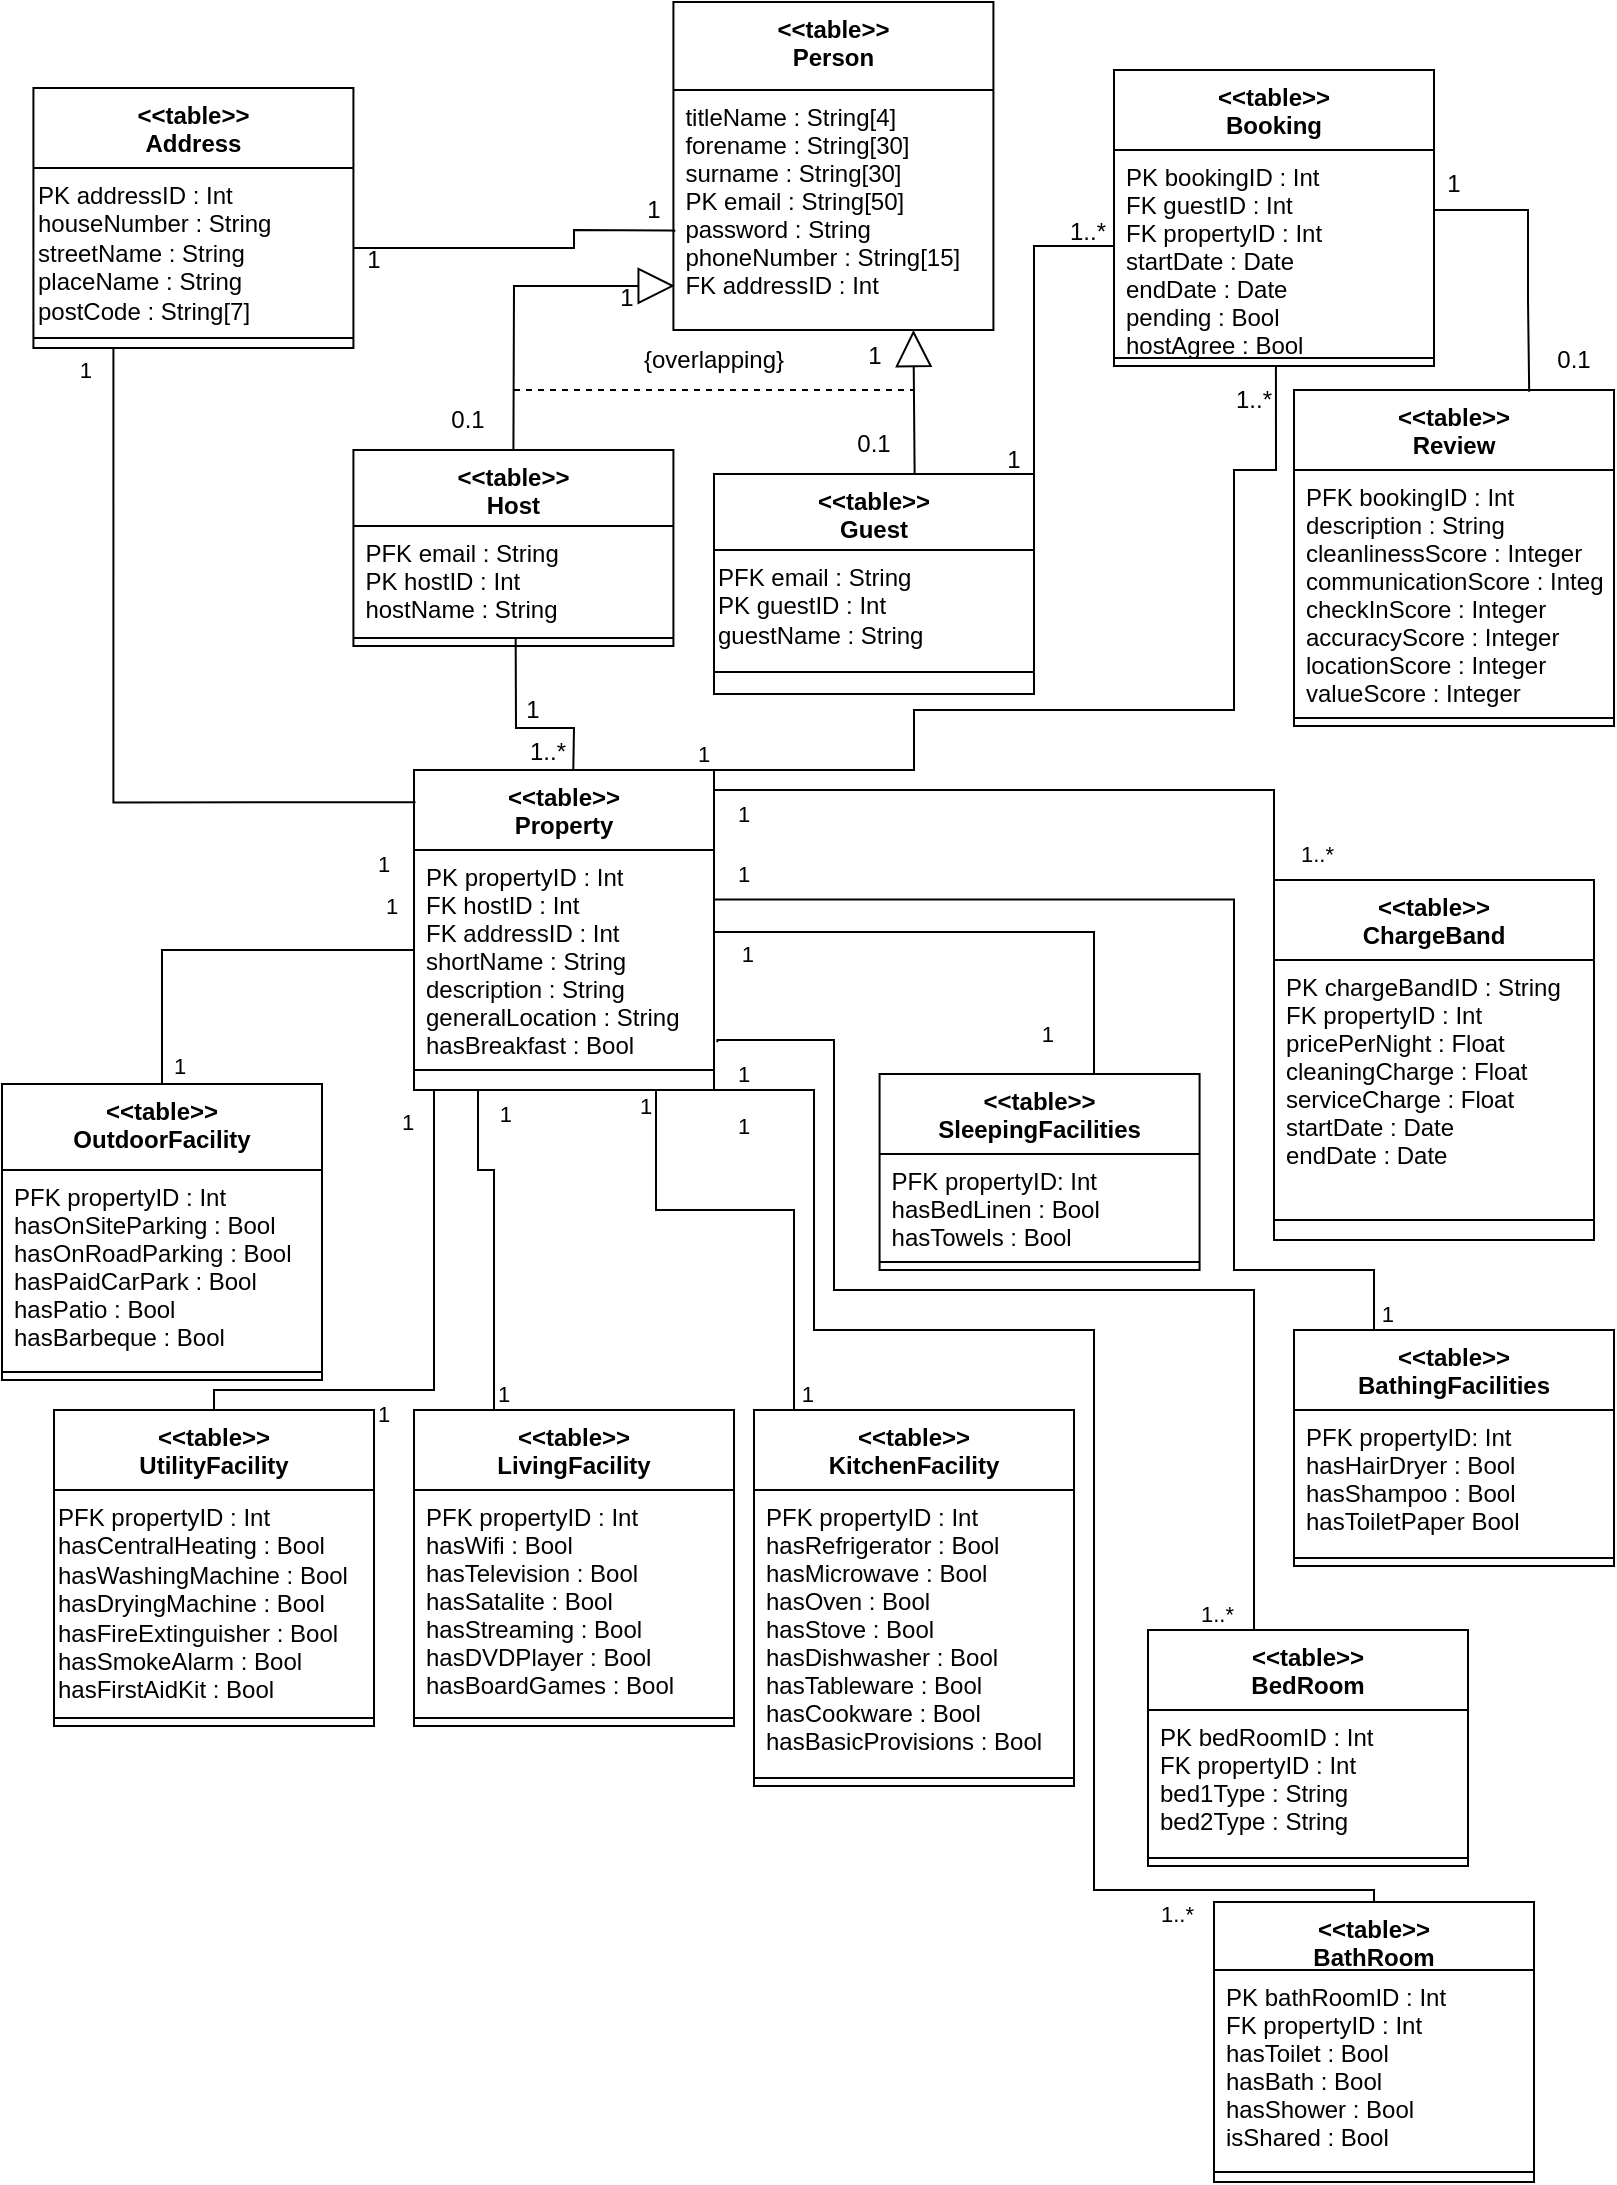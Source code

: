<mxfile version="15.8.2" type="google"><diagram id="HWS-nVBATMp5PpcYmyVF" name="Page-1"><mxGraphModel dx="1808" dy="526" grid="1" gridSize="10" guides="1" tooltips="1" connect="1" arrows="1" fold="1" page="1" pageScale="1" pageWidth="827" pageHeight="1169" math="0" shadow="0"><root><mxCell id="0"/><mxCell id="1" parent="0"/><mxCell id="xe6AdrqsyEQOGVjuTlJo-91" value="&lt;&lt;table&gt;&gt;&#10;Person" style="swimlane;fontStyle=1;align=center;verticalAlign=top;childLayout=stackLayout;horizontal=1;startSize=44;horizontalStack=0;resizeParent=1;resizeParentMax=0;resizeLast=0;collapsible=1;marginBottom=0;" parent="1" vertex="1"><mxGeometry x="-480.29" y="16" width="160" height="164" as="geometry"/></mxCell><mxCell id="xe6AdrqsyEQOGVjuTlJo-92" value="titleName : String[4]&#10;forename : String[30]&#10;surname : String[30]&#10;PK email : String[50]&#10;password : String&#10;phoneNumber : String[15]&#10;FK addressID : Int" style="text;strokeColor=none;fillColor=none;align=left;verticalAlign=top;spacingLeft=4;spacingRight=4;overflow=hidden;rotatable=0;points=[[0,0.5],[1,0.5]];portConstraint=eastwest;" parent="xe6AdrqsyEQOGVjuTlJo-91" vertex="1"><mxGeometry y="44" width="160" height="120" as="geometry"/></mxCell><mxCell id="xe6AdrqsyEQOGVjuTlJo-94" value="&lt;&lt;table&gt;&gt;&#10;Address" style="swimlane;fontStyle=1;align=center;verticalAlign=top;childLayout=stackLayout;horizontal=1;startSize=40;horizontalStack=0;resizeParent=1;resizeParentMax=0;resizeLast=0;collapsible=1;marginBottom=0;" parent="1" vertex="1"><mxGeometry x="-800.29" y="59" width="160" height="130" as="geometry"/></mxCell><mxCell id="xe6AdrqsyEQOGVjuTlJo-95" value="&lt;div&gt;&lt;span&gt;PK addressID : Int&lt;/span&gt;&lt;/div&gt;&lt;div&gt;&lt;span&gt;houseNumber : String&lt;/span&gt;&lt;/div&gt;&lt;div&gt;&lt;span&gt;streetName : String&lt;/span&gt;&lt;/div&gt;&lt;div&gt;&lt;span&gt;placeName : String&lt;/span&gt;&lt;/div&gt;&lt;div&gt;&lt;span&gt;postCode : String[7]&lt;/span&gt;&lt;/div&gt;" style="text;html=1;align=left;verticalAlign=top;resizable=0;points=[];autosize=1;strokeColor=none;fillColor=none;" parent="xe6AdrqsyEQOGVjuTlJo-94" vertex="1"><mxGeometry y="40" width="160" height="80" as="geometry"/></mxCell><mxCell id="xe6AdrqsyEQOGVjuTlJo-96" value="" style="line;strokeWidth=1;fillColor=none;align=left;verticalAlign=middle;spacingTop=-1;spacingLeft=3;spacingRight=3;rotatable=0;labelPosition=right;points=[];portConstraint=eastwest;" parent="xe6AdrqsyEQOGVjuTlJo-94" vertex="1"><mxGeometry y="120" width="160" height="10" as="geometry"/></mxCell><mxCell id="xe6AdrqsyEQOGVjuTlJo-97" value="" style="endArrow=none;html=1;edgeStyle=orthogonalEdgeStyle;rounded=0;exitX=0.006;exitY=0.586;exitDx=0;exitDy=0;exitPerimeter=0;" parent="1" source="xe6AdrqsyEQOGVjuTlJo-92" target="xe6AdrqsyEQOGVjuTlJo-95" edge="1"><mxGeometry relative="1" as="geometry"><mxPoint x="170" y="220" as="sourcePoint"/><mxPoint x="820" y="155" as="targetPoint"/><Array as="points"><mxPoint x="-482" y="130"/><mxPoint x="-530" y="130"/><mxPoint x="-530" y="139"/></Array></mxGeometry></mxCell><mxCell id="xe6AdrqsyEQOGVjuTlJo-100" value="&lt;&lt;table&gt;&gt;&#10;Property" style="swimlane;fontStyle=1;align=center;verticalAlign=top;childLayout=stackLayout;horizontal=1;startSize=40;horizontalStack=0;resizeParent=1;resizeParentMax=0;resizeLast=0;collapsible=1;marginBottom=0;" parent="1" vertex="1"><mxGeometry x="-610" y="400" width="150" height="160" as="geometry"/></mxCell><mxCell id="xe6AdrqsyEQOGVjuTlJo-101" value="PK propertyID : Int&#10;FK hostID : Int&#10;FK addressID : Int&#10;shortName : String&#10;description : String&#10;generalLocation : String&#10;hasBreakfast : Bool" style="text;strokeColor=none;fillColor=none;align=left;verticalAlign=top;spacingLeft=4;spacingRight=4;overflow=hidden;rotatable=0;points=[[0,0.5],[1,0.5]];portConstraint=eastwest;" parent="xe6AdrqsyEQOGVjuTlJo-100" vertex="1"><mxGeometry y="40" width="150" height="100" as="geometry"/></mxCell><mxCell id="xe6AdrqsyEQOGVjuTlJo-102" value="" style="line;strokeWidth=1;fillColor=none;align=left;verticalAlign=middle;spacingTop=-1;spacingLeft=3;spacingRight=3;rotatable=0;labelPosition=right;points=[];portConstraint=eastwest;" parent="xe6AdrqsyEQOGVjuTlJo-100" vertex="1"><mxGeometry y="140" width="150" height="20" as="geometry"/></mxCell><mxCell id="xe6AdrqsyEQOGVjuTlJo-107" value="" style="endArrow=none;html=1;edgeStyle=orthogonalEdgeStyle;rounded=0;entryX=0.25;entryY=1;entryDx=0;entryDy=0;exitX=0.005;exitY=0.101;exitDx=0;exitDy=0;exitPerimeter=0;" parent="1" source="xe6AdrqsyEQOGVjuTlJo-100" target="xe6AdrqsyEQOGVjuTlJo-94" edge="1"><mxGeometry relative="1" as="geometry"><mxPoint x="200" y="316.76" as="sourcePoint"/><mxPoint x="360" y="316.76" as="targetPoint"/></mxGeometry></mxCell><mxCell id="xe6AdrqsyEQOGVjuTlJo-109" value="1" style="edgeLabel;resizable=0;html=1;align=right;verticalAlign=bottom;" parent="xe6AdrqsyEQOGVjuTlJo-107" connectable="0" vertex="1"><mxGeometry x="1" relative="1" as="geometry"><mxPoint x="-10" y="20" as="offset"/></mxGeometry></mxCell><mxCell id="xe6AdrqsyEQOGVjuTlJo-113" value="&lt;&lt;table&gt;&gt;&#10;SleepingFacilities" style="swimlane;fontStyle=1;align=center;verticalAlign=top;childLayout=stackLayout;horizontal=1;startSize=40;horizontalStack=0;resizeParent=1;resizeParentMax=0;resizeLast=0;collapsible=1;marginBottom=0;" parent="1" vertex="1"><mxGeometry x="-377.21" y="552" width="160" height="98" as="geometry"/></mxCell><mxCell id="xe6AdrqsyEQOGVjuTlJo-114" value="PFK propertyID: Int&#10;hasBedLinen : Bool&#10;hasTowels : Bool" style="text;strokeColor=none;fillColor=none;align=left;verticalAlign=top;spacingLeft=4;spacingRight=4;overflow=hidden;rotatable=0;points=[[0,0.5],[1,0.5]];portConstraint=eastwest;" parent="xe6AdrqsyEQOGVjuTlJo-113" vertex="1"><mxGeometry y="40" width="160" height="50" as="geometry"/></mxCell><mxCell id="xe6AdrqsyEQOGVjuTlJo-115" value="" style="line;strokeWidth=1;fillColor=none;align=left;verticalAlign=middle;spacingTop=-1;spacingLeft=3;spacingRight=3;rotatable=0;labelPosition=right;points=[];portConstraint=eastwest;" parent="xe6AdrqsyEQOGVjuTlJo-113" vertex="1"><mxGeometry y="90" width="160" height="8" as="geometry"/></mxCell><mxCell id="xe6AdrqsyEQOGVjuTlJo-117" value="&lt;&lt;table&gt;&gt;&#10;BedRoom" style="swimlane;fontStyle=1;align=center;verticalAlign=top;childLayout=stackLayout;horizontal=1;startSize=40;horizontalStack=0;resizeParent=1;resizeParentMax=0;resizeLast=0;collapsible=1;marginBottom=0;" parent="1" vertex="1"><mxGeometry x="-243" y="830" width="160" height="118" as="geometry"/></mxCell><mxCell id="xe6AdrqsyEQOGVjuTlJo-118" value="PK bedRoomID : Int&#10;FK propertyID : Int&#10;bed1Type : String&#10;bed2Type : String" style="text;strokeColor=none;fillColor=none;align=left;verticalAlign=top;spacingLeft=4;spacingRight=4;overflow=hidden;rotatable=0;points=[[0,0.5],[1,0.5]];portConstraint=eastwest;" parent="xe6AdrqsyEQOGVjuTlJo-117" vertex="1"><mxGeometry y="40" width="160" height="70" as="geometry"/></mxCell><mxCell id="KgPP-4eRz9PSKWzr4IXV-16" value="" style="line;strokeWidth=1;fillColor=none;align=left;verticalAlign=middle;spacingTop=-1;spacingLeft=3;spacingRight=3;rotatable=0;labelPosition=right;points=[];portConstraint=eastwest;" parent="xe6AdrqsyEQOGVjuTlJo-117" vertex="1"><mxGeometry y="110" width="160" height="8" as="geometry"/></mxCell><mxCell id="xe6AdrqsyEQOGVjuTlJo-120" value="" style="endArrow=none;html=1;edgeStyle=orthogonalEdgeStyle;rounded=0;entryX=0.5;entryY=0;entryDx=0;entryDy=0;exitX=1.011;exitY=0.961;exitDx=0;exitDy=0;exitPerimeter=0;" parent="1" target="xe6AdrqsyEQOGVjuTlJo-117" edge="1" source="xe6AdrqsyEQOGVjuTlJo-101"><mxGeometry relative="1" as="geometry"><mxPoint x="-229" y="650" as="sourcePoint"/><mxPoint x="130" y="639" as="targetPoint"/><Array as="points"><mxPoint x="-458" y="535"/><mxPoint x="-400" y="535"/><mxPoint x="-400" y="660"/><mxPoint x="-190" y="660"/><mxPoint x="-190" y="830"/></Array></mxGeometry></mxCell><mxCell id="xe6AdrqsyEQOGVjuTlJo-121" value="&lt;span style=&quot;text-align: right&quot;&gt;1&lt;/span&gt;" style="edgeLabel;resizable=0;html=1;align=left;verticalAlign=bottom;" parent="xe6AdrqsyEQOGVjuTlJo-120" connectable="0" vertex="1"><mxGeometry x="-1" relative="1" as="geometry"><mxPoint x="-41" y="40" as="offset"/></mxGeometry></mxCell><mxCell id="xe6AdrqsyEQOGVjuTlJo-122" value="1..*" style="edgeLabel;resizable=0;html=1;align=right;verticalAlign=bottom;" parent="xe6AdrqsyEQOGVjuTlJo-120" connectable="0" vertex="1"><mxGeometry x="1" relative="1" as="geometry"><mxPoint x="-37" as="offset"/></mxGeometry></mxCell><mxCell id="xe6AdrqsyEQOGVjuTlJo-123" value="&lt;&lt;table&gt;&gt;&#10;BathingFacilities" style="swimlane;fontStyle=1;align=center;verticalAlign=top;childLayout=stackLayout;horizontal=1;startSize=40;horizontalStack=0;resizeParent=1;resizeParentMax=0;resizeLast=0;collapsible=1;marginBottom=0;" parent="1" vertex="1"><mxGeometry x="-170" y="680" width="160" height="118" as="geometry"/></mxCell><mxCell id="xe6AdrqsyEQOGVjuTlJo-124" value="PFK propertyID: Int&#10;hasHairDryer : Bool&#10;hasShampoo : Bool&#10;hasToiletPaper Bool" style="text;strokeColor=none;fillColor=none;align=left;verticalAlign=top;spacingLeft=4;spacingRight=4;overflow=hidden;rotatable=0;points=[[0,0.5],[1,0.5]];portConstraint=eastwest;" parent="xe6AdrqsyEQOGVjuTlJo-123" vertex="1"><mxGeometry y="40" width="160" height="70" as="geometry"/></mxCell><mxCell id="xe6AdrqsyEQOGVjuTlJo-125" value="" style="line;strokeWidth=1;fillColor=none;align=left;verticalAlign=middle;spacingTop=-1;spacingLeft=3;spacingRight=3;rotatable=0;labelPosition=right;points=[];portConstraint=eastwest;" parent="xe6AdrqsyEQOGVjuTlJo-123" vertex="1"><mxGeometry y="110" width="160" height="8" as="geometry"/></mxCell><mxCell id="xe6AdrqsyEQOGVjuTlJo-127" value="&lt;&lt;table&gt;&gt;&#10;KitchenFacility" style="swimlane;fontStyle=1;align=center;verticalAlign=top;childLayout=stackLayout;horizontal=1;startSize=40;horizontalStack=0;resizeParent=1;resizeParentMax=0;resizeLast=0;collapsible=1;marginBottom=0;" parent="1" vertex="1"><mxGeometry x="-440" y="720" width="160" height="188" as="geometry"/></mxCell><mxCell id="xe6AdrqsyEQOGVjuTlJo-128" value="PFK propertyID : Int&#10;hasRefrigerator : Bool&#10;hasMicrowave : Bool&#10;hasOven : Bool&#10;hasStove : Bool&#10;hasDishwasher : Bool&#10;hasTableware : Bool&#10;hasCookware : Bool&#10;hasBasicProvisions : Bool&#10;" style="text;strokeColor=none;fillColor=none;align=left;verticalAlign=top;spacingLeft=4;spacingRight=4;overflow=hidden;rotatable=0;points=[[0,0.5],[1,0.5]];portConstraint=eastwest;" parent="xe6AdrqsyEQOGVjuTlJo-127" vertex="1"><mxGeometry y="40" width="160" height="140" as="geometry"/></mxCell><mxCell id="xe6AdrqsyEQOGVjuTlJo-129" value="" style="line;strokeWidth=1;fillColor=none;align=left;verticalAlign=middle;spacingTop=-1;spacingLeft=3;spacingRight=3;rotatable=0;labelPosition=right;points=[];portConstraint=eastwest;" parent="xe6AdrqsyEQOGVjuTlJo-127" vertex="1"><mxGeometry y="180" width="160" height="8" as="geometry"/></mxCell><mxCell id="xe6AdrqsyEQOGVjuTlJo-130" value="&lt;&lt;table&gt;&gt;&#10;BathRoom" style="swimlane;fontStyle=1;align=center;verticalAlign=top;childLayout=stackLayout;horizontal=1;startSize=34;horizontalStack=0;resizeParent=1;resizeParentMax=0;resizeLast=0;collapsible=1;marginBottom=0;" parent="1" vertex="1"><mxGeometry x="-210" y="966" width="160" height="140" as="geometry"/></mxCell><mxCell id="xe6AdrqsyEQOGVjuTlJo-131" value="PK bathRoomID : Int&#10;FK propertyID : Int&#10;hasToilet : Bool&#10;hasBath : Bool&#10;hasShower : Bool&#10;isShared : Bool" style="text;strokeColor=none;fillColor=none;align=left;verticalAlign=top;spacingLeft=4;spacingRight=4;overflow=hidden;rotatable=0;points=[[0,0.5],[1,0.5]];portConstraint=eastwest;" parent="xe6AdrqsyEQOGVjuTlJo-130" vertex="1"><mxGeometry y="34" width="160" height="96" as="geometry"/></mxCell><mxCell id="xe6AdrqsyEQOGVjuTlJo-132" value="" style="line;strokeWidth=1;fillColor=none;align=left;verticalAlign=middle;spacingTop=-1;spacingLeft=3;spacingRight=3;rotatable=0;labelPosition=right;points=[];portConstraint=eastwest;" parent="xe6AdrqsyEQOGVjuTlJo-130" vertex="1"><mxGeometry y="130" width="160" height="10" as="geometry"/></mxCell><mxCell id="xe6AdrqsyEQOGVjuTlJo-133" value="&lt;&lt;table&gt;&gt;&#10;LivingFacility" style="swimlane;fontStyle=1;align=center;verticalAlign=top;childLayout=stackLayout;horizontal=1;startSize=40;horizontalStack=0;resizeParent=1;resizeParentMax=0;resizeLast=0;collapsible=1;marginBottom=0;" parent="1" vertex="1"><mxGeometry x="-610" y="720" width="160" height="158" as="geometry"/></mxCell><mxCell id="xe6AdrqsyEQOGVjuTlJo-134" value="PFK propertyID : Int&#10;hasWifi : Bool&#10;hasTelevision : Bool&#10;hasSatalite : Bool&#10;hasStreaming : Bool&#10;hasDVDPlayer : Bool&#10;hasBoardGames : Bool" style="text;strokeColor=none;fillColor=none;align=left;verticalAlign=top;spacingLeft=4;spacingRight=4;overflow=hidden;rotatable=0;points=[[0,0.5],[1,0.5]];portConstraint=eastwest;" parent="xe6AdrqsyEQOGVjuTlJo-133" vertex="1"><mxGeometry y="40" width="160" height="110" as="geometry"/></mxCell><mxCell id="xe6AdrqsyEQOGVjuTlJo-135" value="" style="line;strokeWidth=1;fillColor=none;align=left;verticalAlign=middle;spacingTop=-1;spacingLeft=3;spacingRight=3;rotatable=0;labelPosition=right;points=[];portConstraint=eastwest;" parent="xe6AdrqsyEQOGVjuTlJo-133" vertex="1"><mxGeometry y="150" width="160" height="8" as="geometry"/></mxCell><mxCell id="xe6AdrqsyEQOGVjuTlJo-136" value="&lt;&lt;table&gt;&gt;&#10;UtilityFacility" style="swimlane;fontStyle=1;align=center;verticalAlign=top;childLayout=stackLayout;horizontal=1;startSize=40;horizontalStack=0;resizeParent=1;resizeParentMax=0;resizeLast=0;collapsible=1;marginBottom=0;" parent="1" vertex="1"><mxGeometry x="-790" y="720" width="160" height="158" as="geometry"/></mxCell><mxCell id="X_RIKbsmB0rSq5W4rJnQ-1" value="&lt;span&gt;PFK propertyID :&amp;nbsp;&lt;/span&gt;&lt;span&gt;Int&lt;/span&gt;&lt;br style=&quot;padding: 0px ; margin: 0px&quot;&gt;hasCentralHeating : Bool&lt;br&gt;hasWashingMachine : Bool&lt;br&gt;hasDryingMachine : Bool&lt;br&gt;hasFireExtinguisher : Bool&lt;br&gt;hasSmokeAlarm : Bool&lt;br&gt;hasFirstAidKit : Bool" style="text;html=1;strokeColor=none;fillColor=none;align=left;verticalAlign=top;whiteSpace=wrap;rounded=0;" parent="xe6AdrqsyEQOGVjuTlJo-136" vertex="1"><mxGeometry y="40" width="160" height="110" as="geometry"/></mxCell><mxCell id="xe6AdrqsyEQOGVjuTlJo-138" value="" style="line;strokeWidth=1;fillColor=none;align=left;verticalAlign=middle;spacingTop=-1;spacingLeft=3;spacingRight=3;rotatable=0;labelPosition=right;points=[];portConstraint=eastwest;" parent="xe6AdrqsyEQOGVjuTlJo-136" vertex="1"><mxGeometry y="150" width="160" height="8" as="geometry"/></mxCell><mxCell id="xe6AdrqsyEQOGVjuTlJo-139" value="&lt;&lt;table&gt;&gt;&#10;OutdoorFacility" style="swimlane;fontStyle=1;align=center;verticalAlign=top;childLayout=stackLayout;horizontal=1;startSize=43;horizontalStack=0;resizeParent=1;resizeParentMax=0;resizeLast=0;collapsible=1;marginBottom=0;" parent="1" vertex="1"><mxGeometry x="-816" y="557" width="160" height="148" as="geometry"/></mxCell><mxCell id="xe6AdrqsyEQOGVjuTlJo-140" value="PFK propertyID : Int&#10;hasOnSiteParking : Bool&#10;hasOnRoadParking : Bool&#10;hasPaidCarPark : Bool&#10;hasPatio : Bool&#10;hasBarbeque : Bool" style="text;strokeColor=none;fillColor=none;align=left;verticalAlign=top;spacingLeft=4;spacingRight=4;overflow=hidden;rotatable=0;points=[[0,0.5],[1,0.5]];portConstraint=eastwest;" parent="xe6AdrqsyEQOGVjuTlJo-139" vertex="1"><mxGeometry y="43" width="160" height="97" as="geometry"/></mxCell><mxCell id="xe6AdrqsyEQOGVjuTlJo-141" value="" style="line;strokeWidth=1;fillColor=none;align=left;verticalAlign=middle;spacingTop=-1;spacingLeft=3;spacingRight=3;rotatable=0;labelPosition=right;points=[];portConstraint=eastwest;" parent="xe6AdrqsyEQOGVjuTlJo-139" vertex="1"><mxGeometry y="140" width="160" height="8" as="geometry"/></mxCell><mxCell id="xe6AdrqsyEQOGVjuTlJo-148" value="" style="endArrow=none;html=1;edgeStyle=orthogonalEdgeStyle;rounded=0;entryX=0.5;entryY=0;entryDx=0;entryDy=0;" parent="1" target="xe6AdrqsyEQOGVjuTlJo-136" edge="1"><mxGeometry relative="1" as="geometry"><mxPoint x="-600" y="560" as="sourcePoint"/><mxPoint x="500" y="660" as="targetPoint"/><Array as="points"><mxPoint x="-600" y="610"/><mxPoint x="-600" y="710"/><mxPoint x="-710" y="710"/></Array></mxGeometry></mxCell><mxCell id="xe6AdrqsyEQOGVjuTlJo-150" value="1" style="edgeLabel;resizable=0;html=1;align=right;verticalAlign=bottom;" parent="xe6AdrqsyEQOGVjuTlJo-148" connectable="0" vertex="1"><mxGeometry x="1" relative="1" as="geometry"><mxPoint x="270" y="-220" as="offset"/></mxGeometry></mxCell><mxCell id="xe6AdrqsyEQOGVjuTlJo-151" value="" style="endArrow=none;html=1;edgeStyle=orthogonalEdgeStyle;rounded=0;entryX=0.5;entryY=0;entryDx=0;entryDy=0;exitX=1;exitY=1;exitDx=0;exitDy=0;" parent="1" source="xe6AdrqsyEQOGVjuTlJo-100" target="xe6AdrqsyEQOGVjuTlJo-130" edge="1"><mxGeometry relative="1" as="geometry"><mxPoint x="-460" y="580" as="sourcePoint"/><mxPoint x="140" y="610" as="targetPoint"/><Array as="points"><mxPoint x="-410" y="560"/><mxPoint x="-410" y="680"/><mxPoint x="-270" y="680"/><mxPoint x="-270" y="960"/><mxPoint x="-130" y="960"/></Array></mxGeometry></mxCell><mxCell id="xe6AdrqsyEQOGVjuTlJo-152" value="&lt;span style=&quot;text-align: right&quot;&gt;1&lt;/span&gt;" style="edgeLabel;resizable=0;html=1;align=left;verticalAlign=bottom;" parent="xe6AdrqsyEQOGVjuTlJo-151" connectable="0" vertex="1"><mxGeometry x="-1" relative="1" as="geometry"><mxPoint x="10" y="26" as="offset"/></mxGeometry></mxCell><mxCell id="xe6AdrqsyEQOGVjuTlJo-153" value="1..*" style="edgeLabel;resizable=0;html=1;align=right;verticalAlign=bottom;" parent="xe6AdrqsyEQOGVjuTlJo-151" connectable="0" vertex="1"><mxGeometry x="1" relative="1" as="geometry"><mxPoint x="-90" y="14" as="offset"/></mxGeometry></mxCell><mxCell id="xe6AdrqsyEQOGVjuTlJo-160" value="&lt;&lt;table&gt;&gt;&#10;ChargeBand" style="swimlane;fontStyle=1;align=center;verticalAlign=top;childLayout=stackLayout;horizontal=1;startSize=40;horizontalStack=0;resizeParent=1;resizeParentMax=0;resizeLast=0;collapsible=1;marginBottom=0;" parent="1" vertex="1"><mxGeometry x="-180" y="455" width="160" height="180" as="geometry"/></mxCell><mxCell id="xe6AdrqsyEQOGVjuTlJo-161" value="PK chargeBandID : String&#10;FK propertyID : Int&#10;pricePerNight : Float&#10;cleaningCharge : Float&#10;serviceCharge : Float&#10;startDate : Date&#10;endDate : Date" style="text;strokeColor=none;fillColor=none;align=left;verticalAlign=top;spacingLeft=4;spacingRight=4;overflow=hidden;rotatable=0;points=[[0,0.5],[1,0.5]];portConstraint=eastwest;" parent="xe6AdrqsyEQOGVjuTlJo-160" vertex="1"><mxGeometry y="40" width="160" height="120" as="geometry"/></mxCell><mxCell id="xe6AdrqsyEQOGVjuTlJo-162" value="" style="line;strokeWidth=1;fillColor=none;align=left;verticalAlign=middle;spacingTop=-1;spacingLeft=3;spacingRight=3;rotatable=0;labelPosition=right;points=[];portConstraint=eastwest;" parent="xe6AdrqsyEQOGVjuTlJo-160" vertex="1"><mxGeometry y="160" width="160" height="20" as="geometry"/></mxCell><mxCell id="xe6AdrqsyEQOGVjuTlJo-163" value="" style="endArrow=none;html=1;edgeStyle=orthogonalEdgeStyle;rounded=0;entryX=0;entryY=0.831;entryDx=0;entryDy=0;entryPerimeter=0;exitX=1;exitY=0;exitDx=0;exitDy=0;" parent="1" source="xe6AdrqsyEQOGVjuTlJo-100" target="xe6AdrqsyEQOGVjuTlJo-161" edge="1"><mxGeometry relative="1" as="geometry"><mxPoint x="-260" y="390" as="sourcePoint"/><mxPoint x="374" y="210" as="targetPoint"/><Array as="points"><mxPoint x="-320" y="410"/><mxPoint x="120" y="410"/></Array></mxGeometry></mxCell><mxCell id="xe6AdrqsyEQOGVjuTlJo-164" value="&lt;span style=&quot;text-align: right&quot;&gt;1&lt;/span&gt;" style="edgeLabel;resizable=0;html=1;align=left;verticalAlign=bottom;" parent="xe6AdrqsyEQOGVjuTlJo-163" connectable="0" vertex="1"><mxGeometry x="-1" relative="1" as="geometry"><mxPoint x="10" y="60" as="offset"/></mxGeometry></mxCell><mxCell id="xe6AdrqsyEQOGVjuTlJo-165" value="1..*" style="edgeLabel;resizable=0;html=1;align=right;verticalAlign=bottom;" parent="xe6AdrqsyEQOGVjuTlJo-163" connectable="0" vertex="1"><mxGeometry x="1" relative="1" as="geometry"><mxPoint x="30" y="-144" as="offset"/></mxGeometry></mxCell><mxCell id="xe6AdrqsyEQOGVjuTlJo-166" value="&lt;&lt;table&gt;&gt;&#10;Booking" style="swimlane;fontStyle=1;align=center;verticalAlign=top;childLayout=stackLayout;horizontal=1;startSize=40;horizontalStack=0;resizeParent=1;resizeParentMax=0;resizeLast=0;collapsible=1;marginBottom=0;" parent="1" vertex="1"><mxGeometry x="-260" y="50" width="160" height="148" as="geometry"/></mxCell><mxCell id="xe6AdrqsyEQOGVjuTlJo-167" value="PK bookingID : Int&#10;FK guestID : Int&#10;FK propertyID : Int&#10;startDate : Date&#10;endDate : Date&#10;pending : Bool&#10;hostAgree : Bool" style="text;strokeColor=none;fillColor=none;align=left;verticalAlign=top;spacingLeft=4;spacingRight=4;overflow=hidden;rotatable=0;points=[[0,0.5],[1,0.5]];portConstraint=eastwest;" parent="xe6AdrqsyEQOGVjuTlJo-166" vertex="1"><mxGeometry y="40" width="160" height="100" as="geometry"/></mxCell><mxCell id="xe6AdrqsyEQOGVjuTlJo-168" value="" style="line;strokeWidth=1;fillColor=none;align=left;verticalAlign=middle;spacingTop=-1;spacingLeft=3;spacingRight=3;rotatable=0;labelPosition=right;points=[];portConstraint=eastwest;" parent="xe6AdrqsyEQOGVjuTlJo-166" vertex="1"><mxGeometry y="140" width="160" height="8" as="geometry"/></mxCell><mxCell id="xe6AdrqsyEQOGVjuTlJo-170" value="&lt;&lt;table&gt;&gt;&#10;Review" style="swimlane;fontStyle=1;align=center;verticalAlign=top;childLayout=stackLayout;horizontal=1;startSize=40;horizontalStack=0;resizeParent=1;resizeParentMax=0;resizeLast=0;collapsible=1;marginBottom=0;" parent="1" vertex="1"><mxGeometry x="-170" y="210" width="160" height="168" as="geometry"/></mxCell><mxCell id="xe6AdrqsyEQOGVjuTlJo-171" value="PFK bookingID : Int&#10;description : String&#10;cleanlinessScore : Integer&#10;communicationScore : Integer&#10;checkInScore : Integer&#10;accuracyScore : Integer&#10;locationScore : Integer&#10;valueScore : Integer" style="text;strokeColor=none;fillColor=none;align=left;verticalAlign=top;spacingLeft=4;spacingRight=4;overflow=hidden;rotatable=0;points=[[0,0.5],[1,0.5]];portConstraint=eastwest;" parent="xe6AdrqsyEQOGVjuTlJo-170" vertex="1"><mxGeometry y="40" width="160" height="120" as="geometry"/></mxCell><mxCell id="xe6AdrqsyEQOGVjuTlJo-172" value="" style="line;strokeWidth=1;fillColor=none;align=left;verticalAlign=middle;spacingTop=-1;spacingLeft=3;spacingRight=3;rotatable=0;labelPosition=right;points=[];portConstraint=eastwest;" parent="xe6AdrqsyEQOGVjuTlJo-170" vertex="1"><mxGeometry y="160" width="160" height="8" as="geometry"/></mxCell><mxCell id="53L1qa90qtY8rhw6PTE5-1" value="1" style="text;html=1;strokeColor=none;fillColor=none;align=center;verticalAlign=middle;whiteSpace=wrap;rounded=0;" parent="1" vertex="1"><mxGeometry x="-500" y="114.25" width="19.71" height="11.5" as="geometry"/></mxCell><mxCell id="xe6AdrqsyEQOGVjuTlJo-103" value="" style="endArrow=none;html=1;edgeStyle=orthogonalEdgeStyle;rounded=0;entryX=0.5;entryY=0;entryDx=0;entryDy=0;" parent="1" target="xe6AdrqsyEQOGVjuTlJo-113" edge="1"><mxGeometry relative="1" as="geometry"><mxPoint x="-460" y="481" as="sourcePoint"/><mxPoint x="69.84" y="500.398" as="targetPoint"/><Array as="points"><mxPoint x="-270" y="481"/><mxPoint x="-270" y="552"/></Array></mxGeometry></mxCell><mxCell id="xe6AdrqsyEQOGVjuTlJo-104" value="&lt;span style=&quot;text-align: right&quot;&gt;1&lt;/span&gt;" style="edgeLabel;resizable=0;html=1;align=left;verticalAlign=bottom;" parent="xe6AdrqsyEQOGVjuTlJo-103" connectable="0" vertex="1"><mxGeometry x="-1" relative="1" as="geometry"><mxPoint x="-170" y="249" as="offset"/></mxGeometry></mxCell><mxCell id="xe6AdrqsyEQOGVjuTlJo-105" value="1" style="edgeLabel;resizable=0;html=1;align=right;verticalAlign=bottom;" parent="xe6AdrqsyEQOGVjuTlJo-103" connectable="0" vertex="1"><mxGeometry x="1" relative="1" as="geometry"><mxPoint x="7" y="-12" as="offset"/></mxGeometry></mxCell><mxCell id="53L1qa90qtY8rhw6PTE5-6" value="" style="endArrow=none;html=1;edgeStyle=orthogonalEdgeStyle;rounded=0;exitX=0.997;exitY=0.247;exitDx=0;exitDy=0;exitPerimeter=0;" parent="1" source="xe6AdrqsyEQOGVjuTlJo-101" edge="1"><mxGeometry relative="1" as="geometry"><mxPoint x="-250" y="480" as="sourcePoint"/><mxPoint x="-130" y="680" as="targetPoint"/><Array as="points"><mxPoint x="-200" y="465"/><mxPoint x="-200" y="650"/><mxPoint x="-130" y="650"/></Array></mxGeometry></mxCell><mxCell id="53L1qa90qtY8rhw6PTE5-8" value="1" style="edgeLabel;resizable=0;html=1;align=right;verticalAlign=bottom;" parent="53L1qa90qtY8rhw6PTE5-6" connectable="0" vertex="1"><mxGeometry x="1" relative="1" as="geometry"><mxPoint x="10" as="offset"/></mxGeometry></mxCell><mxCell id="53L1qa90qtY8rhw6PTE5-9" value="&lt;span style=&quot;text-align: right&quot;&gt;1&lt;/span&gt;" style="edgeLabel;resizable=0;html=1;align=left;verticalAlign=bottom;" parent="1" connectable="0" vertex="1"><mxGeometry x="-470.0" y="400.0" as="geometry"/></mxCell><mxCell id="53L1qa90qtY8rhw6PTE5-14" value="&lt;span style=&quot;text-align: right&quot;&gt;1&lt;/span&gt;" style="edgeLabel;resizable=0;html=1;align=left;verticalAlign=bottom;" parent="1" connectable="0" vertex="1"><mxGeometry x="-450" y="430" as="geometry"/></mxCell><mxCell id="X_RIKbsmB0rSq5W4rJnQ-3" value="" style="endArrow=none;html=1;edgeStyle=orthogonalEdgeStyle;rounded=0;exitX=0.25;exitY=0;exitDx=0;exitDy=0;" parent="1" source="xe6AdrqsyEQOGVjuTlJo-133" edge="1"><mxGeometry relative="1" as="geometry"><mxPoint x="-400" y="660" as="sourcePoint"/><mxPoint x="-578" y="560" as="targetPoint"/><Array as="points"><mxPoint x="-570" y="600"/><mxPoint x="-578" y="600"/></Array></mxGeometry></mxCell><mxCell id="X_RIKbsmB0rSq5W4rJnQ-4" value="1" style="edgeLabel;resizable=0;html=1;align=left;verticalAlign=bottom;" parent="X_RIKbsmB0rSq5W4rJnQ-3" connectable="0" vertex="1"><mxGeometry x="-1" relative="1" as="geometry"><mxPoint as="offset"/></mxGeometry></mxCell><mxCell id="X_RIKbsmB0rSq5W4rJnQ-5" value="1" style="edgeLabel;resizable=0;html=1;align=right;verticalAlign=bottom;" parent="X_RIKbsmB0rSq5W4rJnQ-3" connectable="0" vertex="1"><mxGeometry x="1" relative="1" as="geometry"><mxPoint x="17" y="20" as="offset"/></mxGeometry></mxCell><mxCell id="X_RIKbsmB0rSq5W4rJnQ-6" value="" style="endArrow=none;html=1;edgeStyle=orthogonalEdgeStyle;rounded=0;entryX=0.5;entryY=0;entryDx=0;entryDy=0;" parent="1" target="xe6AdrqsyEQOGVjuTlJo-127" edge="1"><mxGeometry relative="1" as="geometry"><mxPoint x="-489" y="560" as="sourcePoint"/><mxPoint x="-180" y="610" as="targetPoint"/><Array as="points"><mxPoint x="-489" y="620"/><mxPoint x="-420" y="620"/><mxPoint x="-420" y="720"/></Array></mxGeometry></mxCell><mxCell id="X_RIKbsmB0rSq5W4rJnQ-7" value="1" style="edgeLabel;resizable=0;html=1;align=left;verticalAlign=bottom;" parent="X_RIKbsmB0rSq5W4rJnQ-6" connectable="0" vertex="1"><mxGeometry x="-1" relative="1" as="geometry"><mxPoint x="39" as="offset"/></mxGeometry></mxCell><mxCell id="X_RIKbsmB0rSq5W4rJnQ-8" value="1" style="edgeLabel;resizable=0;html=1;align=right;verticalAlign=bottom;" parent="X_RIKbsmB0rSq5W4rJnQ-6" connectable="0" vertex="1"><mxGeometry x="1" relative="1" as="geometry"><mxPoint x="-50" as="offset"/></mxGeometry></mxCell><mxCell id="X_RIKbsmB0rSq5W4rJnQ-9" value="&lt;span style=&quot;text-align: right&quot;&gt;1&lt;/span&gt;" style="edgeLabel;resizable=0;html=1;align=left;verticalAlign=bottom;rotation=0;" parent="1" connectable="0" vertex="1"><mxGeometry x="-629.71" y="455.0" as="geometry"/></mxCell><mxCell id="X_RIKbsmB0rSq5W4rJnQ-10" value="&lt;&lt;table&gt;&gt;&#10;Host" style="swimlane;fontStyle=1;align=center;verticalAlign=top;childLayout=stackLayout;horizontal=1;startSize=38;horizontalStack=0;resizeParent=1;resizeParentMax=0;resizeLast=0;collapsible=1;marginBottom=0;" parent="1" vertex="1"><mxGeometry x="-640.29" y="240" width="160" height="98" as="geometry"/></mxCell><mxCell id="X_RIKbsmB0rSq5W4rJnQ-11" value="PFK email : String&#10;PK hostID : Int&#10;hostName : String" style="text;strokeColor=none;fillColor=none;align=left;verticalAlign=top;spacingLeft=4;spacingRight=4;overflow=hidden;rotatable=0;points=[[0,0.5],[1,0.5]];portConstraint=eastwest;" parent="X_RIKbsmB0rSq5W4rJnQ-10" vertex="1"><mxGeometry y="38" width="160" height="52" as="geometry"/></mxCell><mxCell id="X_RIKbsmB0rSq5W4rJnQ-12" value="" style="line;strokeWidth=1;fillColor=none;align=left;verticalAlign=middle;spacingTop=-1;spacingLeft=3;spacingRight=3;rotatable=0;labelPosition=right;points=[];portConstraint=eastwest;" parent="X_RIKbsmB0rSq5W4rJnQ-10" vertex="1"><mxGeometry y="90" width="160" height="8" as="geometry"/></mxCell><mxCell id="X_RIKbsmB0rSq5W4rJnQ-14" value="" style="endArrow=block;endSize=16;endFill=0;html=1;rounded=0;exitX=0.5;exitY=0;exitDx=0;exitDy=0;entryX=0.004;entryY=0.816;entryDx=0;entryDy=0;entryPerimeter=0;" parent="1" source="X_RIKbsmB0rSq5W4rJnQ-10" target="xe6AdrqsyEQOGVjuTlJo-92" edge="1"><mxGeometry width="160" relative="1" as="geometry"><mxPoint x="-490" y="230" as="sourcePoint"/><mxPoint x="-479.97" y="203.98" as="targetPoint"/><Array as="points"><mxPoint x="-560" y="158"/></Array></mxGeometry></mxCell><mxCell id="X_RIKbsmB0rSq5W4rJnQ-15" value="&lt;&lt;table&gt;&gt;&#10;Guest" style="swimlane;fontStyle=1;align=center;verticalAlign=top;childLayout=stackLayout;horizontal=1;startSize=38;horizontalStack=0;resizeParent=1;resizeParentMax=0;resizeLast=0;collapsible=1;marginBottom=0;" parent="1" vertex="1"><mxGeometry x="-460" y="252" width="160" height="110" as="geometry"/></mxCell><mxCell id="CC_vZyTmZSbX-bHKHsTy-2" value="PFK email : String&lt;br&gt;PK guestID : Int&lt;br style=&quot;padding: 0px ; margin: 0px&quot;&gt;guestName : String" style="text;html=1;align=left;verticalAlign=top;resizable=0;points=[];autosize=1;strokeColor=none;fillColor=none;" parent="X_RIKbsmB0rSq5W4rJnQ-15" vertex="1"><mxGeometry y="38" width="160" height="50" as="geometry"/></mxCell><object label="" id="X_RIKbsmB0rSq5W4rJnQ-17"><mxCell style="line;strokeWidth=1;fillColor=none;align=left;verticalAlign=middle;spacingTop=-1;spacingLeft=3;spacingRight=3;rotatable=0;labelPosition=right;points=[];portConstraint=eastwest;" parent="X_RIKbsmB0rSq5W4rJnQ-15" vertex="1"><mxGeometry y="88" width="160" height="22" as="geometry"/></mxCell></object><mxCell id="X_RIKbsmB0rSq5W4rJnQ-19" value="" style="endArrow=block;endSize=16;endFill=0;html=1;rounded=0;entryX=0.75;entryY=1;entryDx=0;entryDy=0;exitX=0.627;exitY=0.004;exitDx=0;exitDy=0;exitPerimeter=0;" parent="1" source="X_RIKbsmB0rSq5W4rJnQ-15" target="xe6AdrqsyEQOGVjuTlJo-91" edge="1"><mxGeometry width="160" relative="1" as="geometry"><mxPoint x="-360" y="250" as="sourcePoint"/><mxPoint x="-380" y="220" as="targetPoint"/></mxGeometry></mxCell><mxCell id="5b0GvrJWAIkOSrhgF28O-3" value="1" style="text;html=1;strokeColor=none;fillColor=none;align=center;verticalAlign=middle;whiteSpace=wrap;rounded=0;" parent="1" vertex="1"><mxGeometry x="-709.71" y="130" width="160" height="30" as="geometry"/></mxCell><mxCell id="5b0GvrJWAIkOSrhgF28O-5" value="1" style="text;html=1;strokeColor=none;fillColor=none;align=center;verticalAlign=middle;whiteSpace=wrap;rounded=0;" parent="1" vertex="1"><mxGeometry x="-340" y="230" width="60" height="30" as="geometry"/></mxCell><mxCell id="IUIgOsDIaeoQbGln7gpD-6" value="" style="endArrow=none;html=1;rounded=0;exitX=0.531;exitY=-0.002;exitDx=0;exitDy=0;exitPerimeter=0;entryX=0.507;entryY=0.475;entryDx=0;entryDy=0;entryPerimeter=0;" parent="1" source="xe6AdrqsyEQOGVjuTlJo-100" target="X_RIKbsmB0rSq5W4rJnQ-12" edge="1"><mxGeometry width="50" height="50" relative="1" as="geometry"><mxPoint x="-530" y="391" as="sourcePoint"/><mxPoint x="-559" y="340" as="targetPoint"/><Array as="points"><mxPoint x="-530" y="379"/><mxPoint x="-559" y="379"/></Array></mxGeometry></mxCell><mxCell id="IUIgOsDIaeoQbGln7gpD-8" value="1" style="text;html=1;strokeColor=none;fillColor=none;align=center;verticalAlign=middle;whiteSpace=wrap;rounded=0;" parent="1" vertex="1"><mxGeometry x="-555.5" y="366" width="9" height="8" as="geometry"/></mxCell><mxCell id="IUIgOsDIaeoQbGln7gpD-9" value="1..*" style="text;html=1;strokeColor=none;fillColor=none;align=center;verticalAlign=middle;whiteSpace=wrap;rounded=0;" parent="1" vertex="1"><mxGeometry x="-552.71" y="385" width="19.71" height="12" as="geometry"/></mxCell><mxCell id="IUIgOsDIaeoQbGln7gpD-10" value="" style="endArrow=none;html=1;rounded=0;entryX=0;entryY=0.5;entryDx=0;entryDy=0;exitX=0.5;exitY=0;exitDx=0;exitDy=0;" parent="1" source="xe6AdrqsyEQOGVjuTlJo-139" target="xe6AdrqsyEQOGVjuTlJo-101" edge="1"><mxGeometry width="50" height="50" relative="1" as="geometry"><mxPoint x="-650" y="540" as="sourcePoint"/><mxPoint x="-600" y="490" as="targetPoint"/><Array as="points"><mxPoint x="-736" y="490"/></Array></mxGeometry></mxCell><mxCell id="IUIgOsDIaeoQbGln7gpD-11" value="&lt;span style=&quot;text-align: right&quot;&gt;1&lt;/span&gt;" style="edgeLabel;resizable=0;html=1;align=left;verticalAlign=bottom;rotation=0;" parent="1" connectable="0" vertex="1"><mxGeometry x="-619.71" y="465.0" as="geometry"><mxPoint x="-6" y="11" as="offset"/></mxGeometry></mxCell><mxCell id="IUIgOsDIaeoQbGln7gpD-12" value="&lt;span style=&quot;text-align: right&quot;&gt;1&lt;/span&gt;" style="edgeLabel;resizable=0;html=1;align=left;verticalAlign=bottom;rotation=0;" parent="1" connectable="0" vertex="1"><mxGeometry x="-617.71" y="468.0" as="geometry"><mxPoint x="-114" y="88" as="offset"/></mxGeometry></mxCell><mxCell id="IUIgOsDIaeoQbGln7gpD-13" value="&lt;span style=&quot;text-align: right&quot;&gt;1&lt;/span&gt;" style="edgeLabel;resizable=0;html=1;align=left;verticalAlign=bottom;rotation=0;" parent="1" connectable="0" vertex="1"><mxGeometry x="-600.0" y="490.0" as="geometry"><mxPoint x="-18" y="94" as="offset"/></mxGeometry></mxCell><mxCell id="5b0GvrJWAIkOSrhgF28O-6" value="1..*" style="text;html=1;strokeColor=none;fillColor=none;align=center;verticalAlign=middle;whiteSpace=wrap;rounded=0;" parent="1" vertex="1"><mxGeometry x="-303.0" y="116" width="60" height="30" as="geometry"/></mxCell><mxCell id="IUIgOsDIaeoQbGln7gpD-39" value="" style="endArrow=none;html=1;edgeStyle=orthogonalEdgeStyle;rounded=0;entryX=0;entryY=0.5;entryDx=0;entryDy=0;" parent="1" target="xe6AdrqsyEQOGVjuTlJo-167" edge="1"><mxGeometry relative="1" as="geometry"><mxPoint x="-300" y="270" as="sourcePoint"/><mxPoint x="-260" y="138" as="targetPoint"/><Array as="points"><mxPoint x="-300" y="138"/></Array></mxGeometry></mxCell><mxCell id="IUIgOsDIaeoQbGln7gpD-43" value="" style="endArrow=none;html=1;edgeStyle=orthogonalEdgeStyle;rounded=0;exitX=0.75;exitY=0;exitDx=0;exitDy=0;entryX=0.506;entryY=1;entryDx=0;entryDy=0;entryPerimeter=0;" parent="1" source="xe6AdrqsyEQOGVjuTlJo-100" target="xe6AdrqsyEQOGVjuTlJo-168" edge="1"><mxGeometry relative="1" as="geometry"><mxPoint x="-497.5" y="415" as="sourcePoint"/><mxPoint x="-180" y="190" as="targetPoint"/><Array as="points"><mxPoint x="-360" y="400"/><mxPoint x="-360" y="370"/><mxPoint x="-200" y="370"/><mxPoint x="-200" y="250"/><mxPoint x="-179" y="250"/></Array></mxGeometry></mxCell><mxCell id="IUIgOsDIaeoQbGln7gpD-63" value="1..*" style="text;html=1;strokeColor=none;fillColor=none;align=center;verticalAlign=middle;whiteSpace=wrap;rounded=0;" parent="1" vertex="1"><mxGeometry x="-205" y="206" width="30" height="18" as="geometry"/></mxCell><mxCell id="KgPP-4eRz9PSKWzr4IXV-4" value="0.1" style="text;html=1;strokeColor=none;fillColor=none;align=center;verticalAlign=middle;whiteSpace=wrap;rounded=0;" parent="1" vertex="1"><mxGeometry x="-592.71" y="210" width="20" height="30" as="geometry"/></mxCell><mxCell id="KgPP-4eRz9PSKWzr4IXV-5" value="0.1" style="text;html=1;strokeColor=none;fillColor=none;align=center;verticalAlign=middle;whiteSpace=wrap;rounded=0;" parent="1" vertex="1"><mxGeometry x="-390" y="222" width="20" height="30" as="geometry"/></mxCell><mxCell id="KgPP-4eRz9PSKWzr4IXV-6" value="1" style="text;html=1;strokeColor=none;fillColor=none;align=center;verticalAlign=middle;whiteSpace=wrap;rounded=0;" parent="1" vertex="1"><mxGeometry x="-520" y="160" width="32.71" height="8" as="geometry"/></mxCell><mxCell id="KgPP-4eRz9PSKWzr4IXV-9" value="" style="endArrow=none;html=1;edgeStyle=orthogonalEdgeStyle;rounded=0;entryX=0.735;entryY=0.005;entryDx=0;entryDy=0;entryPerimeter=0;" parent="1" target="xe6AdrqsyEQOGVjuTlJo-170" edge="1"><mxGeometry relative="1" as="geometry"><mxPoint x="-100" y="120" as="sourcePoint"/><mxPoint x="60" y="120" as="targetPoint"/><Array as="points"><mxPoint x="-53" y="120"/><mxPoint x="-53" y="165"/><mxPoint x="-52" y="165"/></Array></mxGeometry></mxCell><mxCell id="KgPP-4eRz9PSKWzr4IXV-13" value="0.1" style="text;html=1;strokeColor=none;fillColor=none;align=center;verticalAlign=middle;whiteSpace=wrap;rounded=0;" parent="1" vertex="1"><mxGeometry x="-40" y="180" width="20" height="30" as="geometry"/></mxCell><mxCell id="KgPP-4eRz9PSKWzr4IXV-14" value="1" style="text;html=1;strokeColor=none;fillColor=none;align=center;verticalAlign=middle;whiteSpace=wrap;rounded=0;" parent="1" vertex="1"><mxGeometry x="-100" y="97" width="20" height="19" as="geometry"/></mxCell><mxCell id="KgPP-4eRz9PSKWzr4IXV-15" value="1" style="text;html=1;strokeColor=none;fillColor=none;align=center;verticalAlign=middle;whiteSpace=wrap;rounded=0;" parent="1" vertex="1"><mxGeometry x="-396.35" y="189" width="32.71" height="8" as="geometry"/></mxCell><mxCell id="jgXZvwI0xAaeknhfh5l--2" value="" style="endArrow=none;dashed=1;html=1;rounded=0;" parent="1" edge="1"><mxGeometry width="50" height="50" relative="1" as="geometry"><mxPoint x="-560" y="210" as="sourcePoint"/><mxPoint x="-360" y="210" as="targetPoint"/><Array as="points"><mxPoint x="-500" y="210"/></Array></mxGeometry></mxCell><mxCell id="jgXZvwI0xAaeknhfh5l--4" value="{overlapping}" style="text;html=1;strokeColor=none;fillColor=none;align=center;verticalAlign=middle;whiteSpace=wrap;rounded=0;" parent="1" vertex="1"><mxGeometry x="-490" y="180" width="60" height="30" as="geometry"/></mxCell></root></mxGraphModel></diagram></mxfile>